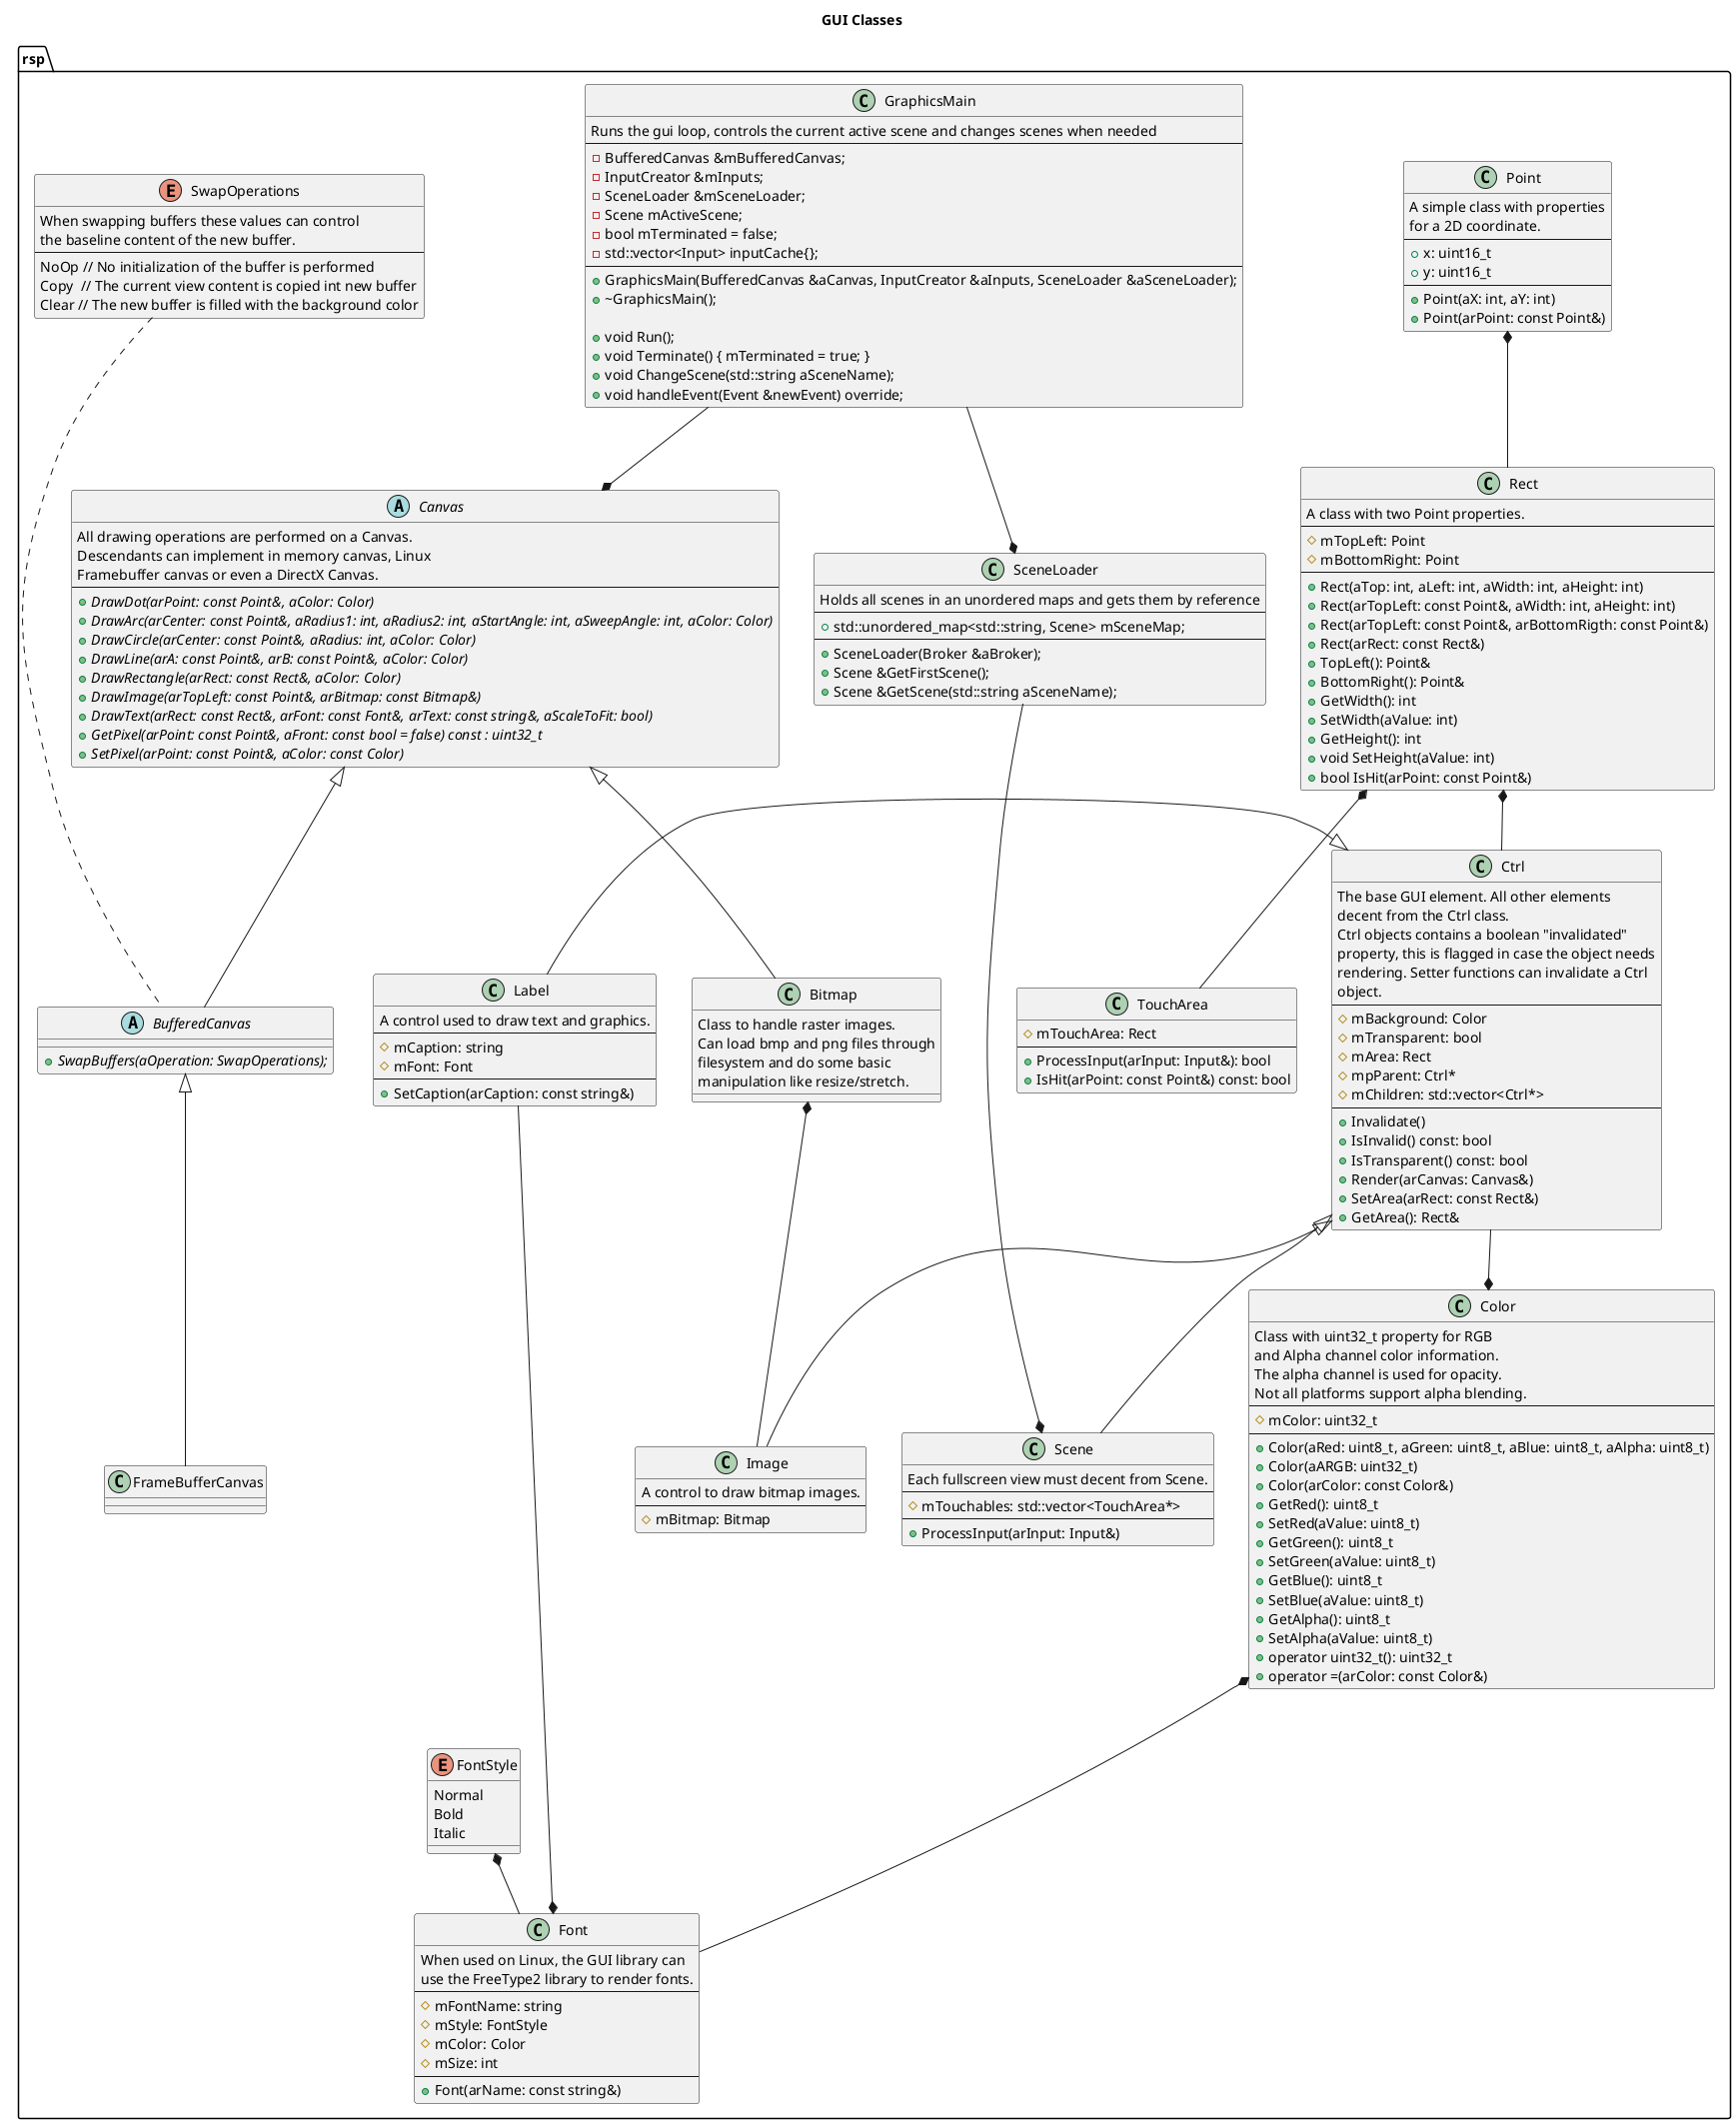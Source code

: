 @startuml

title GUI Classes

namespace rsp {

class Point {
    A simple class with properties\nfor a 2D coordinate.
    --
    +x: uint16_t
    +y: uint16_t
    --
    +Point(aX: int, aY: int)
    +Point(arPoint: const Point&)
}

class Rect {
    A class with two Point properties.
    --
    #mTopLeft: Point
    #mBottomRight: Point
    --
    +Rect(aTop: int, aLeft: int, aWidth: int, aHeight: int)
    +Rect(arTopLeft: const Point&, aWidth: int, aHeight: int)
    +Rect(arTopLeft: const Point&, arBottomRigth: const Point&)
    +Rect(arRect: const Rect&)
    +TopLeft(): Point&
    +BottomRight(): Point&
    +GetWidth(): int
    +SetWidth(aValue: int)
    +GetHeight(): int
    +void SetHeight(aValue: int)
    +bool IsHit(arPoint: const Point&)
}
Point *-- Rect

class Color {
    Class with uint32_t property for RGB
    and Alpha channel color information.
    The alpha channel is used for opacity.
    Not all platforms support alpha blending.
    --
    #mColor: uint32_t
    --
    +Color(aRed: uint8_t, aGreen: uint8_t, aBlue: uint8_t, aAlpha: uint8_t)
    +Color(aARGB: uint32_t)
    +Color(arColor: const Color&)
    +GetRed(): uint8_t
    +SetRed(aValue: uint8_t)
    +GetGreen(): uint8_t
    +SetGreen(aValue: uint8_t)
    +GetBlue(): uint8_t
    +SetBlue(aValue: uint8_t)
    +GetAlpha(): uint8_t
    +SetAlpha(aValue: uint8_t)
    +operator uint32_t(): uint32_t
    +operator =(arColor: const Color&)
}

enum FontStyle {
    Normal
    Bold
    Italic
}

class Font {
    When used on Linux, the GUI library can
    use the FreeType2 library to render fonts.
    --
    #mFontName: string
    #mStyle: FontStyle
    #mColor: Color
    #mSize: int
    --
    +Font(arName: const string&)
}
FontStyle *-- Font
Color *--- Font

class Bitmap {
    Class to handle raster images.
    Can load bmp and png files through
    filesystem and do some basic
    manipulation like resize/stretch.
}

enum SwapOperations
{
    When swapping buffers these values can control
    the baseline content of the new buffer.
    --
    NoOp // No initialization of the buffer is performed
    Copy  // The current view content is copied int new buffer
    Clear // The new buffer is filled with the background color
}

abstract Canvas {
    All drawing operations are performed on a Canvas.
    Descendants can implement in memory canvas, Linux
    Framebuffer canvas or even a DirectX Canvas.
    --
    +{abstract}DrawDot(arPoint: const Point&, aColor: Color)
    +{abstract}DrawArc(arCenter: const Point&, aRadius1: int, aRadius2: int, aStartAngle: int, aSweepAngle: int, aColor: Color)
    +{abstract}DrawCircle(arCenter: const Point&, aRadius: int, aColor: Color)
    +{abstract}DrawLine(arA: const Point&, arB: const Point&, aColor: Color)
    +{abstract}DrawRectangle(arRect: const Rect&, aColor: Color)
    +{abstract}DrawImage(arTopLeft: const Point&, arBitmap: const Bitmap&)
    +{abstract}DrawText(arRect: const Rect&, arFont: const Font&, arText: const string&, aScaleToFit: bool)
    +{abstract}GetPixel(arPoint: const Point&, aFront: const bool = false) const : uint32_t
    +{abstract}SetPixel(arPoint: const Point&, aColor: const Color)
}
Canvas <|-- Bitmap

abstract BufferedCanvas {
    +{abstract} SwapBuffers(aOperation: SwapOperations);
}

SwapOperations ... BufferedCanvas
Canvas <|-- BufferedCanvas

class FrameBufferCanvas {
}
BufferedCanvas <|-- FrameBufferCanvas

class TouchArea {
    #mTouchArea: Rect
    --
    +ProcessInput(arInput: Input&): bool
    +IsHit(arPoint: const Point&) const: bool
}
Rect *-- TouchArea

class Ctrl {
    The base GUI element. All other elements
    decent from the Ctrl class.
    Ctrl objects contains a boolean "invalidated"
    property, this is flagged in case the object needs
    rendering. Setter functions can invalidate a Ctrl
    object.
    --
    #mBackground: Color
    #mTransparent: bool
    #mArea: Rect
    #mpParent: Ctrl*
    #mChildren: std::vector<Ctrl*>
    --
    +Invalidate()
    +IsInvalid() const: bool
    +IsTransparent() const: bool
    +Render(arCanvas: Canvas&)
    +SetArea(arRect: const Rect&)
    +GetArea(): Rect&
}
Color *-up- Ctrl
Rect *-- Ctrl

class Scene {
    Each fullscreen view must decent from Scene.
    --
    #mTouchables: std::vector<TouchArea*>
    --
    +ProcessInput(arInput: Input&)
}
Ctrl <|-- Scene 

class Image {
    A control to draw bitmap images.
    --
    #mBitmap: Bitmap
}
Ctrl <|-- Image
Bitmap *-- Image

class Label {
    A control used to draw text and graphics.
    --
    #mCaption: string
    #mFont: Font
    --
    +SetCaption(arCaption: const string&)
}
Ctrl <|-left- Label
Font *-- Label

class GraphicsMain{
    Runs the gui loop, controls the current active scene and changes scenes when needed
    --
    -BufferedCanvas &mBufferedCanvas;
    -InputCreator &mInputs;
    -SceneLoader &mSceneLoader;
    -Scene mActiveScene;
    -bool mTerminated = false;
    -std::vector<Input> inputCache{};
    --
    +GraphicsMain(BufferedCanvas &aCanvas, InputCreator &aInputs, SceneLoader &aSceneLoader);
    +~GraphicsMain();

    +void Run();
    +void Terminate() { mTerminated = true; }
    +void ChangeScene(std::string aSceneName);
    +void handleEvent(Event &newEvent) override;
}

class SceneLoader{
    Holds all scenes in an unordered maps and gets them by reference
    --
    +std::unordered_map<std::string, Scene> mSceneMap;
    --
    +SceneLoader(Broker &aBroker);
    +Scene &GetFirstScene();
    +Scene &GetScene(std::string aSceneName);
}
SceneLoader --* Scene
GraphicsMain --* SceneLoader
GraphicsMain --* Canvas


}

@enduml

